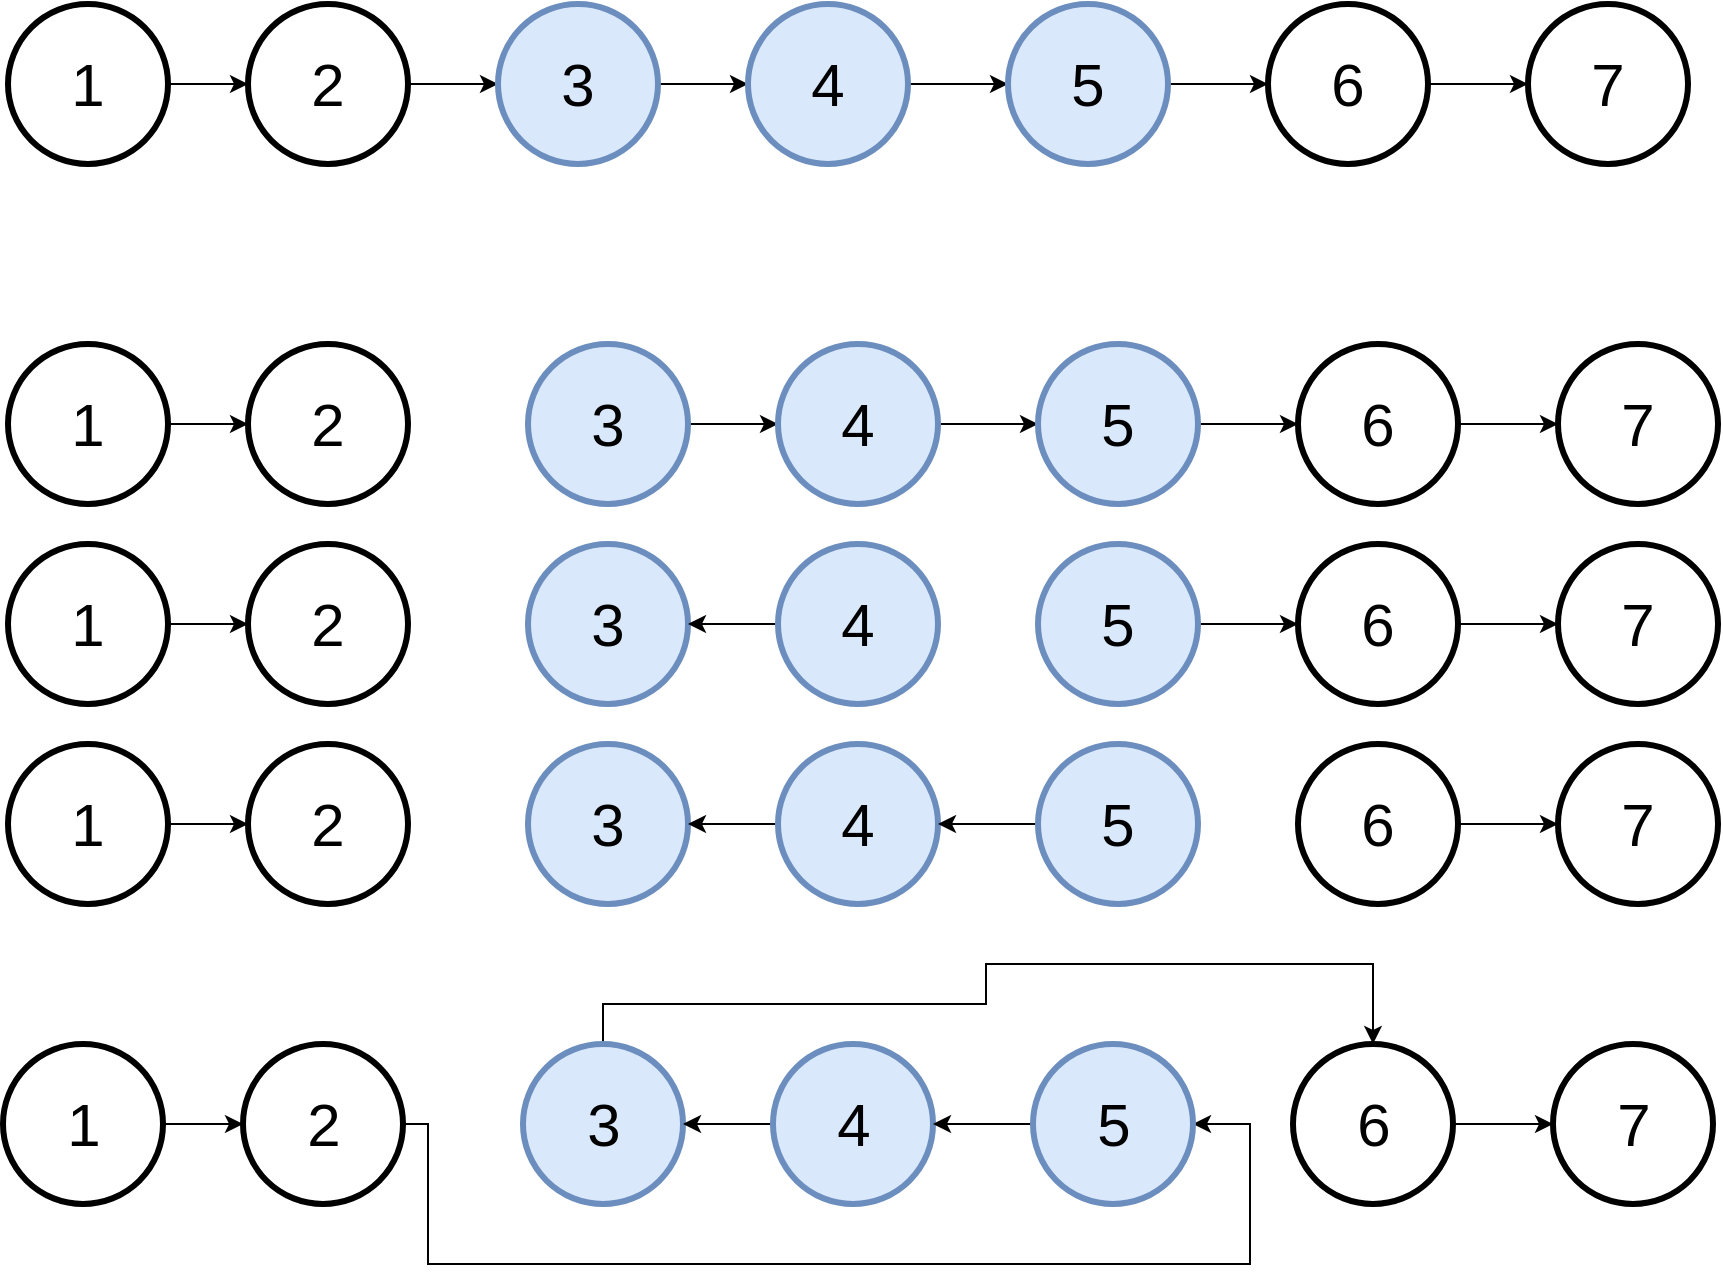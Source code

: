 <mxfile version="28.0.6">
  <diagram name="Page-1" id="BNZpRGLDPGArAyAnGxoi">
    <mxGraphModel dx="2020" dy="843" grid="1" gridSize="10" guides="1" tooltips="1" connect="1" arrows="1" fold="1" page="1" pageScale="1" pageWidth="850" pageHeight="1100" math="0" shadow="0">
      <root>
        <mxCell id="0" />
        <mxCell id="1" parent="0" />
        <mxCell id="ZAgQJ0GjTejubRGfbuS--8" style="edgeStyle=orthogonalEdgeStyle;rounded=0;orthogonalLoop=1;jettySize=auto;html=1;exitX=1;exitY=0.5;exitDx=0;exitDy=0;entryX=0;entryY=0.5;entryDx=0;entryDy=0;" edge="1" parent="1" source="ZAgQJ0GjTejubRGfbuS--1" target="ZAgQJ0GjTejubRGfbuS--2">
          <mxGeometry relative="1" as="geometry" />
        </mxCell>
        <mxCell id="ZAgQJ0GjTejubRGfbuS--1" value="&lt;font style=&quot;font-size: 30px;&quot;&gt;1&lt;/font&gt;" style="ellipse;whiteSpace=wrap;html=1;aspect=fixed;strokeWidth=3;" vertex="1" parent="1">
          <mxGeometry x="100" y="100" width="80" height="80" as="geometry" />
        </mxCell>
        <mxCell id="ZAgQJ0GjTejubRGfbuS--9" style="edgeStyle=orthogonalEdgeStyle;rounded=0;orthogonalLoop=1;jettySize=auto;html=1;exitX=1;exitY=0.5;exitDx=0;exitDy=0;entryX=0;entryY=0.5;entryDx=0;entryDy=0;" edge="1" parent="1" source="ZAgQJ0GjTejubRGfbuS--2" target="ZAgQJ0GjTejubRGfbuS--3">
          <mxGeometry relative="1" as="geometry" />
        </mxCell>
        <mxCell id="ZAgQJ0GjTejubRGfbuS--2" value="&lt;font style=&quot;font-size: 30px;&quot;&gt;2&lt;/font&gt;" style="ellipse;whiteSpace=wrap;html=1;aspect=fixed;strokeWidth=3;gradientColor=none;gradientDirection=radial;shadow=0;" vertex="1" parent="1">
          <mxGeometry x="220" y="100" width="80" height="80" as="geometry" />
        </mxCell>
        <mxCell id="ZAgQJ0GjTejubRGfbuS--10" style="edgeStyle=orthogonalEdgeStyle;rounded=0;orthogonalLoop=1;jettySize=auto;html=1;exitX=1;exitY=0.5;exitDx=0;exitDy=0;entryX=0;entryY=0.5;entryDx=0;entryDy=0;" edge="1" parent="1" source="ZAgQJ0GjTejubRGfbuS--3" target="ZAgQJ0GjTejubRGfbuS--4">
          <mxGeometry relative="1" as="geometry" />
        </mxCell>
        <mxCell id="ZAgQJ0GjTejubRGfbuS--3" value="&lt;font style=&quot;font-size: 30px;&quot;&gt;3&lt;/font&gt;" style="ellipse;whiteSpace=wrap;html=1;aspect=fixed;strokeWidth=3;fillColor=#dae8fc;strokeColor=#6c8ebf;" vertex="1" parent="1">
          <mxGeometry x="345" y="100" width="80" height="80" as="geometry" />
        </mxCell>
        <mxCell id="ZAgQJ0GjTejubRGfbuS--11" style="edgeStyle=orthogonalEdgeStyle;rounded=0;orthogonalLoop=1;jettySize=auto;html=1;exitX=1;exitY=0.5;exitDx=0;exitDy=0;entryX=0;entryY=0.5;entryDx=0;entryDy=0;" edge="1" parent="1" source="ZAgQJ0GjTejubRGfbuS--4" target="ZAgQJ0GjTejubRGfbuS--5">
          <mxGeometry relative="1" as="geometry" />
        </mxCell>
        <mxCell id="ZAgQJ0GjTejubRGfbuS--4" value="&lt;font style=&quot;font-size: 30px;&quot;&gt;4&lt;/font&gt;" style="ellipse;whiteSpace=wrap;html=1;aspect=fixed;strokeWidth=3;fillColor=#dae8fc;strokeColor=#6c8ebf;" vertex="1" parent="1">
          <mxGeometry x="470" y="100" width="80" height="80" as="geometry" />
        </mxCell>
        <mxCell id="ZAgQJ0GjTejubRGfbuS--12" style="edgeStyle=orthogonalEdgeStyle;rounded=0;orthogonalLoop=1;jettySize=auto;html=1;exitX=1;exitY=0.5;exitDx=0;exitDy=0;entryX=0;entryY=0.5;entryDx=0;entryDy=0;" edge="1" parent="1" source="ZAgQJ0GjTejubRGfbuS--5" target="ZAgQJ0GjTejubRGfbuS--6">
          <mxGeometry relative="1" as="geometry" />
        </mxCell>
        <mxCell id="ZAgQJ0GjTejubRGfbuS--5" value="&lt;font style=&quot;font-size: 30px;&quot;&gt;5&lt;/font&gt;" style="ellipse;whiteSpace=wrap;html=1;aspect=fixed;strokeWidth=3;fillColor=#dae8fc;strokeColor=#6c8ebf;" vertex="1" parent="1">
          <mxGeometry x="600" y="100" width="80" height="80" as="geometry" />
        </mxCell>
        <mxCell id="ZAgQJ0GjTejubRGfbuS--13" style="edgeStyle=orthogonalEdgeStyle;rounded=0;orthogonalLoop=1;jettySize=auto;html=1;exitX=1;exitY=0.5;exitDx=0;exitDy=0;entryX=0;entryY=0.5;entryDx=0;entryDy=0;" edge="1" parent="1" source="ZAgQJ0GjTejubRGfbuS--6" target="ZAgQJ0GjTejubRGfbuS--7">
          <mxGeometry relative="1" as="geometry" />
        </mxCell>
        <mxCell id="ZAgQJ0GjTejubRGfbuS--6" value="&lt;font style=&quot;font-size: 30px;&quot;&gt;6&lt;/font&gt;" style="ellipse;whiteSpace=wrap;html=1;aspect=fixed;strokeWidth=3;" vertex="1" parent="1">
          <mxGeometry x="730" y="100" width="80" height="80" as="geometry" />
        </mxCell>
        <mxCell id="ZAgQJ0GjTejubRGfbuS--7" value="&lt;font style=&quot;font-size: 30px;&quot;&gt;7&lt;/font&gt;" style="ellipse;whiteSpace=wrap;html=1;aspect=fixed;strokeWidth=3;" vertex="1" parent="1">
          <mxGeometry x="860" y="100" width="80" height="80" as="geometry" />
        </mxCell>
        <mxCell id="ZAgQJ0GjTejubRGfbuS--14" style="edgeStyle=orthogonalEdgeStyle;rounded=0;orthogonalLoop=1;jettySize=auto;html=1;exitX=1;exitY=0.5;exitDx=0;exitDy=0;entryX=0;entryY=0.5;entryDx=0;entryDy=0;" edge="1" source="ZAgQJ0GjTejubRGfbuS--15" target="ZAgQJ0GjTejubRGfbuS--17" parent="1">
          <mxGeometry relative="1" as="geometry" />
        </mxCell>
        <mxCell id="ZAgQJ0GjTejubRGfbuS--15" value="&lt;font style=&quot;font-size: 30px;&quot;&gt;1&lt;/font&gt;" style="ellipse;whiteSpace=wrap;html=1;aspect=fixed;strokeWidth=3;" vertex="1" parent="1">
          <mxGeometry x="100" y="270" width="80" height="80" as="geometry" />
        </mxCell>
        <mxCell id="ZAgQJ0GjTejubRGfbuS--17" value="&lt;font style=&quot;font-size: 30px;&quot;&gt;2&lt;/font&gt;" style="ellipse;whiteSpace=wrap;html=1;aspect=fixed;strokeWidth=3;gradientColor=none;gradientDirection=radial;shadow=0;" vertex="1" parent="1">
          <mxGeometry x="220" y="270" width="80" height="80" as="geometry" />
        </mxCell>
        <mxCell id="ZAgQJ0GjTejubRGfbuS--18" style="edgeStyle=orthogonalEdgeStyle;rounded=0;orthogonalLoop=1;jettySize=auto;html=1;exitX=1;exitY=0.5;exitDx=0;exitDy=0;entryX=0;entryY=0.5;entryDx=0;entryDy=0;" edge="1" source="ZAgQJ0GjTejubRGfbuS--19" target="ZAgQJ0GjTejubRGfbuS--21" parent="1">
          <mxGeometry relative="1" as="geometry" />
        </mxCell>
        <mxCell id="ZAgQJ0GjTejubRGfbuS--19" value="&lt;font style=&quot;font-size: 30px;&quot;&gt;3&lt;/font&gt;" style="ellipse;whiteSpace=wrap;html=1;aspect=fixed;strokeWidth=3;fillColor=#dae8fc;strokeColor=#6c8ebf;" vertex="1" parent="1">
          <mxGeometry x="360" y="270" width="80" height="80" as="geometry" />
        </mxCell>
        <mxCell id="ZAgQJ0GjTejubRGfbuS--20" style="edgeStyle=orthogonalEdgeStyle;rounded=0;orthogonalLoop=1;jettySize=auto;html=1;exitX=1;exitY=0.5;exitDx=0;exitDy=0;entryX=0;entryY=0.5;entryDx=0;entryDy=0;" edge="1" source="ZAgQJ0GjTejubRGfbuS--21" target="ZAgQJ0GjTejubRGfbuS--23" parent="1">
          <mxGeometry relative="1" as="geometry" />
        </mxCell>
        <mxCell id="ZAgQJ0GjTejubRGfbuS--21" value="&lt;font style=&quot;font-size: 30px;&quot;&gt;4&lt;/font&gt;" style="ellipse;whiteSpace=wrap;html=1;aspect=fixed;strokeWidth=3;fillColor=#dae8fc;strokeColor=#6c8ebf;" vertex="1" parent="1">
          <mxGeometry x="485" y="270" width="80" height="80" as="geometry" />
        </mxCell>
        <mxCell id="ZAgQJ0GjTejubRGfbuS--22" style="edgeStyle=orthogonalEdgeStyle;rounded=0;orthogonalLoop=1;jettySize=auto;html=1;exitX=1;exitY=0.5;exitDx=0;exitDy=0;entryX=0;entryY=0.5;entryDx=0;entryDy=0;" edge="1" source="ZAgQJ0GjTejubRGfbuS--23" target="ZAgQJ0GjTejubRGfbuS--25" parent="1">
          <mxGeometry relative="1" as="geometry" />
        </mxCell>
        <mxCell id="ZAgQJ0GjTejubRGfbuS--23" value="&lt;font style=&quot;font-size: 30px;&quot;&gt;5&lt;/font&gt;" style="ellipse;whiteSpace=wrap;html=1;aspect=fixed;strokeWidth=3;fillColor=#dae8fc;strokeColor=#6c8ebf;" vertex="1" parent="1">
          <mxGeometry x="615" y="270" width="80" height="80" as="geometry" />
        </mxCell>
        <mxCell id="ZAgQJ0GjTejubRGfbuS--24" style="edgeStyle=orthogonalEdgeStyle;rounded=0;orthogonalLoop=1;jettySize=auto;html=1;exitX=1;exitY=0.5;exitDx=0;exitDy=0;entryX=0;entryY=0.5;entryDx=0;entryDy=0;" edge="1" source="ZAgQJ0GjTejubRGfbuS--25" target="ZAgQJ0GjTejubRGfbuS--26" parent="1">
          <mxGeometry relative="1" as="geometry" />
        </mxCell>
        <mxCell id="ZAgQJ0GjTejubRGfbuS--25" value="&lt;font style=&quot;font-size: 30px;&quot;&gt;6&lt;/font&gt;" style="ellipse;whiteSpace=wrap;html=1;aspect=fixed;strokeWidth=3;" vertex="1" parent="1">
          <mxGeometry x="745" y="270" width="80" height="80" as="geometry" />
        </mxCell>
        <mxCell id="ZAgQJ0GjTejubRGfbuS--26" value="&lt;font style=&quot;font-size: 30px;&quot;&gt;7&lt;/font&gt;" style="ellipse;whiteSpace=wrap;html=1;aspect=fixed;strokeWidth=3;" vertex="1" parent="1">
          <mxGeometry x="875" y="270" width="80" height="80" as="geometry" />
        </mxCell>
        <mxCell id="ZAgQJ0GjTejubRGfbuS--27" style="edgeStyle=orthogonalEdgeStyle;rounded=0;orthogonalLoop=1;jettySize=auto;html=1;exitX=1;exitY=0.5;exitDx=0;exitDy=0;entryX=0;entryY=0.5;entryDx=0;entryDy=0;" edge="1" source="ZAgQJ0GjTejubRGfbuS--28" target="ZAgQJ0GjTejubRGfbuS--29" parent="1">
          <mxGeometry relative="1" as="geometry" />
        </mxCell>
        <mxCell id="ZAgQJ0GjTejubRGfbuS--28" value="&lt;font style=&quot;font-size: 30px;&quot;&gt;1&lt;/font&gt;" style="ellipse;whiteSpace=wrap;html=1;aspect=fixed;strokeWidth=3;" vertex="1" parent="1">
          <mxGeometry x="100" y="370" width="80" height="80" as="geometry" />
        </mxCell>
        <mxCell id="ZAgQJ0GjTejubRGfbuS--29" value="&lt;font style=&quot;font-size: 30px;&quot;&gt;2&lt;/font&gt;" style="ellipse;whiteSpace=wrap;html=1;aspect=fixed;strokeWidth=3;gradientColor=none;gradientDirection=radial;shadow=0;" vertex="1" parent="1">
          <mxGeometry x="220" y="370" width="80" height="80" as="geometry" />
        </mxCell>
        <mxCell id="ZAgQJ0GjTejubRGfbuS--31" value="&lt;font style=&quot;font-size: 30px;&quot;&gt;3&lt;/font&gt;" style="ellipse;whiteSpace=wrap;html=1;aspect=fixed;strokeWidth=3;fillColor=#dae8fc;strokeColor=#6c8ebf;" vertex="1" parent="1">
          <mxGeometry x="360" y="370" width="80" height="80" as="geometry" />
        </mxCell>
        <mxCell id="ZAgQJ0GjTejubRGfbuS--39" style="edgeStyle=orthogonalEdgeStyle;rounded=0;orthogonalLoop=1;jettySize=auto;html=1;exitX=0;exitY=0.5;exitDx=0;exitDy=0;" edge="1" parent="1" source="ZAgQJ0GjTejubRGfbuS--33" target="ZAgQJ0GjTejubRGfbuS--31">
          <mxGeometry relative="1" as="geometry" />
        </mxCell>
        <mxCell id="ZAgQJ0GjTejubRGfbuS--33" value="&lt;font style=&quot;font-size: 30px;&quot;&gt;4&lt;/font&gt;" style="ellipse;whiteSpace=wrap;html=1;aspect=fixed;strokeWidth=3;fillColor=#dae8fc;strokeColor=#6c8ebf;" vertex="1" parent="1">
          <mxGeometry x="485" y="370" width="80" height="80" as="geometry" />
        </mxCell>
        <mxCell id="ZAgQJ0GjTejubRGfbuS--34" style="edgeStyle=orthogonalEdgeStyle;rounded=0;orthogonalLoop=1;jettySize=auto;html=1;exitX=1;exitY=0.5;exitDx=0;exitDy=0;entryX=0;entryY=0.5;entryDx=0;entryDy=0;" edge="1" source="ZAgQJ0GjTejubRGfbuS--35" target="ZAgQJ0GjTejubRGfbuS--37" parent="1">
          <mxGeometry relative="1" as="geometry" />
        </mxCell>
        <mxCell id="ZAgQJ0GjTejubRGfbuS--35" value="&lt;font style=&quot;font-size: 30px;&quot;&gt;5&lt;/font&gt;" style="ellipse;whiteSpace=wrap;html=1;aspect=fixed;strokeWidth=3;fillColor=#dae8fc;strokeColor=#6c8ebf;" vertex="1" parent="1">
          <mxGeometry x="615" y="370" width="80" height="80" as="geometry" />
        </mxCell>
        <mxCell id="ZAgQJ0GjTejubRGfbuS--36" style="edgeStyle=orthogonalEdgeStyle;rounded=0;orthogonalLoop=1;jettySize=auto;html=1;exitX=1;exitY=0.5;exitDx=0;exitDy=0;entryX=0;entryY=0.5;entryDx=0;entryDy=0;" edge="1" source="ZAgQJ0GjTejubRGfbuS--37" target="ZAgQJ0GjTejubRGfbuS--38" parent="1">
          <mxGeometry relative="1" as="geometry" />
        </mxCell>
        <mxCell id="ZAgQJ0GjTejubRGfbuS--37" value="&lt;font style=&quot;font-size: 30px;&quot;&gt;6&lt;/font&gt;" style="ellipse;whiteSpace=wrap;html=1;aspect=fixed;strokeWidth=3;" vertex="1" parent="1">
          <mxGeometry x="745" y="370" width="80" height="80" as="geometry" />
        </mxCell>
        <mxCell id="ZAgQJ0GjTejubRGfbuS--38" value="&lt;font style=&quot;font-size: 30px;&quot;&gt;7&lt;/font&gt;" style="ellipse;whiteSpace=wrap;html=1;aspect=fixed;strokeWidth=3;" vertex="1" parent="1">
          <mxGeometry x="875" y="370" width="80" height="80" as="geometry" />
        </mxCell>
        <mxCell id="ZAgQJ0GjTejubRGfbuS--40" style="edgeStyle=orthogonalEdgeStyle;rounded=0;orthogonalLoop=1;jettySize=auto;html=1;exitX=1;exitY=0.5;exitDx=0;exitDy=0;entryX=0;entryY=0.5;entryDx=0;entryDy=0;" edge="1" source="ZAgQJ0GjTejubRGfbuS--41" target="ZAgQJ0GjTejubRGfbuS--42" parent="1">
          <mxGeometry relative="1" as="geometry" />
        </mxCell>
        <mxCell id="ZAgQJ0GjTejubRGfbuS--41" value="&lt;font style=&quot;font-size: 30px;&quot;&gt;1&lt;/font&gt;" style="ellipse;whiteSpace=wrap;html=1;aspect=fixed;strokeWidth=3;" vertex="1" parent="1">
          <mxGeometry x="100" y="470" width="80" height="80" as="geometry" />
        </mxCell>
        <mxCell id="ZAgQJ0GjTejubRGfbuS--42" value="&lt;font style=&quot;font-size: 30px;&quot;&gt;2&lt;/font&gt;" style="ellipse;whiteSpace=wrap;html=1;aspect=fixed;strokeWidth=3;gradientColor=none;gradientDirection=radial;shadow=0;" vertex="1" parent="1">
          <mxGeometry x="220" y="470" width="80" height="80" as="geometry" />
        </mxCell>
        <mxCell id="ZAgQJ0GjTejubRGfbuS--43" value="&lt;font style=&quot;font-size: 30px;&quot;&gt;3&lt;/font&gt;" style="ellipse;whiteSpace=wrap;html=1;aspect=fixed;strokeWidth=3;fillColor=#dae8fc;strokeColor=#6c8ebf;" vertex="1" parent="1">
          <mxGeometry x="360" y="470" width="80" height="80" as="geometry" />
        </mxCell>
        <mxCell id="ZAgQJ0GjTejubRGfbuS--44" style="edgeStyle=orthogonalEdgeStyle;rounded=0;orthogonalLoop=1;jettySize=auto;html=1;exitX=0;exitY=0.5;exitDx=0;exitDy=0;" edge="1" source="ZAgQJ0GjTejubRGfbuS--45" target="ZAgQJ0GjTejubRGfbuS--43" parent="1">
          <mxGeometry relative="1" as="geometry" />
        </mxCell>
        <mxCell id="ZAgQJ0GjTejubRGfbuS--45" value="&lt;font style=&quot;font-size: 30px;&quot;&gt;4&lt;/font&gt;" style="ellipse;whiteSpace=wrap;html=1;aspect=fixed;strokeWidth=3;fillColor=#dae8fc;strokeColor=#6c8ebf;" vertex="1" parent="1">
          <mxGeometry x="485" y="470" width="80" height="80" as="geometry" />
        </mxCell>
        <mxCell id="ZAgQJ0GjTejubRGfbuS--51" style="edgeStyle=orthogonalEdgeStyle;rounded=0;orthogonalLoop=1;jettySize=auto;html=1;exitX=0;exitY=0.5;exitDx=0;exitDy=0;entryX=1;entryY=0.5;entryDx=0;entryDy=0;" edge="1" parent="1" source="ZAgQJ0GjTejubRGfbuS--47" target="ZAgQJ0GjTejubRGfbuS--45">
          <mxGeometry relative="1" as="geometry" />
        </mxCell>
        <mxCell id="ZAgQJ0GjTejubRGfbuS--47" value="&lt;font style=&quot;font-size: 30px;&quot;&gt;5&lt;/font&gt;" style="ellipse;whiteSpace=wrap;html=1;aspect=fixed;strokeWidth=3;fillColor=#dae8fc;strokeColor=#6c8ebf;" vertex="1" parent="1">
          <mxGeometry x="615" y="470" width="80" height="80" as="geometry" />
        </mxCell>
        <mxCell id="ZAgQJ0GjTejubRGfbuS--48" style="edgeStyle=orthogonalEdgeStyle;rounded=0;orthogonalLoop=1;jettySize=auto;html=1;exitX=1;exitY=0.5;exitDx=0;exitDy=0;entryX=0;entryY=0.5;entryDx=0;entryDy=0;" edge="1" source="ZAgQJ0GjTejubRGfbuS--49" target="ZAgQJ0GjTejubRGfbuS--50" parent="1">
          <mxGeometry relative="1" as="geometry" />
        </mxCell>
        <mxCell id="ZAgQJ0GjTejubRGfbuS--49" value="&lt;font style=&quot;font-size: 30px;&quot;&gt;6&lt;/font&gt;" style="ellipse;whiteSpace=wrap;html=1;aspect=fixed;strokeWidth=3;" vertex="1" parent="1">
          <mxGeometry x="745" y="470" width="80" height="80" as="geometry" />
        </mxCell>
        <mxCell id="ZAgQJ0GjTejubRGfbuS--50" value="&lt;font style=&quot;font-size: 30px;&quot;&gt;7&lt;/font&gt;" style="ellipse;whiteSpace=wrap;html=1;aspect=fixed;strokeWidth=3;" vertex="1" parent="1">
          <mxGeometry x="875" y="470" width="80" height="80" as="geometry" />
        </mxCell>
        <mxCell id="ZAgQJ0GjTejubRGfbuS--52" style="edgeStyle=orthogonalEdgeStyle;rounded=0;orthogonalLoop=1;jettySize=auto;html=1;exitX=1;exitY=0.5;exitDx=0;exitDy=0;entryX=0;entryY=0.5;entryDx=0;entryDy=0;" edge="1" source="ZAgQJ0GjTejubRGfbuS--53" target="ZAgQJ0GjTejubRGfbuS--54" parent="1">
          <mxGeometry relative="1" as="geometry" />
        </mxCell>
        <mxCell id="ZAgQJ0GjTejubRGfbuS--53" value="&lt;font style=&quot;font-size: 30px;&quot;&gt;1&lt;/font&gt;" style="ellipse;whiteSpace=wrap;html=1;aspect=fixed;strokeWidth=3;" vertex="1" parent="1">
          <mxGeometry x="97.5" y="620" width="80" height="80" as="geometry" />
        </mxCell>
        <mxCell id="ZAgQJ0GjTejubRGfbuS--64" style="edgeStyle=orthogonalEdgeStyle;rounded=0;orthogonalLoop=1;jettySize=auto;html=1;exitX=1;exitY=0.5;exitDx=0;exitDy=0;" edge="1" parent="1" source="ZAgQJ0GjTejubRGfbuS--54" target="ZAgQJ0GjTejubRGfbuS--59">
          <mxGeometry relative="1" as="geometry">
            <mxPoint x="720" y="660" as="targetPoint" />
            <Array as="points">
              <mxPoint x="310" y="660" />
              <mxPoint x="310" y="730" />
              <mxPoint x="721" y="730" />
              <mxPoint x="721" y="660" />
            </Array>
          </mxGeometry>
        </mxCell>
        <mxCell id="ZAgQJ0GjTejubRGfbuS--54" value="&lt;font style=&quot;font-size: 30px;&quot;&gt;2&lt;/font&gt;" style="ellipse;whiteSpace=wrap;html=1;aspect=fixed;strokeWidth=3;gradientColor=none;gradientDirection=radial;shadow=0;" vertex="1" parent="1">
          <mxGeometry x="217.5" y="620" width="80" height="80" as="geometry" />
        </mxCell>
        <mxCell id="ZAgQJ0GjTejubRGfbuS--77" style="edgeStyle=orthogonalEdgeStyle;rounded=0;orthogonalLoop=1;jettySize=auto;html=1;exitX=0.5;exitY=0;exitDx=0;exitDy=0;entryX=0.5;entryY=0;entryDx=0;entryDy=0;" edge="1" parent="1" source="ZAgQJ0GjTejubRGfbuS--55" target="ZAgQJ0GjTejubRGfbuS--61">
          <mxGeometry relative="1" as="geometry">
            <mxPoint x="740" y="590" as="targetPoint" />
            <Array as="points">
              <mxPoint x="398" y="600" />
              <mxPoint x="589" y="600" />
              <mxPoint x="589" y="580" />
              <mxPoint x="783" y="580" />
            </Array>
          </mxGeometry>
        </mxCell>
        <mxCell id="ZAgQJ0GjTejubRGfbuS--55" value="&lt;font style=&quot;font-size: 30px;&quot;&gt;3&lt;/font&gt;" style="ellipse;whiteSpace=wrap;html=1;aspect=fixed;strokeWidth=3;fillColor=#dae8fc;strokeColor=#6c8ebf;" vertex="1" parent="1">
          <mxGeometry x="357.5" y="620" width="80" height="80" as="geometry" />
        </mxCell>
        <mxCell id="ZAgQJ0GjTejubRGfbuS--56" style="edgeStyle=orthogonalEdgeStyle;rounded=0;orthogonalLoop=1;jettySize=auto;html=1;exitX=0;exitY=0.5;exitDx=0;exitDy=0;" edge="1" source="ZAgQJ0GjTejubRGfbuS--57" target="ZAgQJ0GjTejubRGfbuS--55" parent="1">
          <mxGeometry relative="1" as="geometry" />
        </mxCell>
        <mxCell id="ZAgQJ0GjTejubRGfbuS--57" value="&lt;font style=&quot;font-size: 30px;&quot;&gt;4&lt;/font&gt;" style="ellipse;whiteSpace=wrap;html=1;aspect=fixed;strokeWidth=3;fillColor=#dae8fc;strokeColor=#6c8ebf;" vertex="1" parent="1">
          <mxGeometry x="482.5" y="620" width="80" height="80" as="geometry" />
        </mxCell>
        <mxCell id="ZAgQJ0GjTejubRGfbuS--58" style="edgeStyle=orthogonalEdgeStyle;rounded=0;orthogonalLoop=1;jettySize=auto;html=1;exitX=0;exitY=0.5;exitDx=0;exitDy=0;entryX=1;entryY=0.5;entryDx=0;entryDy=0;" edge="1" source="ZAgQJ0GjTejubRGfbuS--59" target="ZAgQJ0GjTejubRGfbuS--57" parent="1">
          <mxGeometry relative="1" as="geometry" />
        </mxCell>
        <mxCell id="ZAgQJ0GjTejubRGfbuS--59" value="&lt;font style=&quot;font-size: 30px;&quot;&gt;5&lt;/font&gt;" style="ellipse;whiteSpace=wrap;html=1;aspect=fixed;strokeWidth=3;fillColor=#dae8fc;strokeColor=#6c8ebf;" vertex="1" parent="1">
          <mxGeometry x="612.5" y="620" width="80" height="80" as="geometry" />
        </mxCell>
        <mxCell id="ZAgQJ0GjTejubRGfbuS--60" style="edgeStyle=orthogonalEdgeStyle;rounded=0;orthogonalLoop=1;jettySize=auto;html=1;exitX=1;exitY=0.5;exitDx=0;exitDy=0;entryX=0;entryY=0.5;entryDx=0;entryDy=0;" edge="1" source="ZAgQJ0GjTejubRGfbuS--61" target="ZAgQJ0GjTejubRGfbuS--62" parent="1">
          <mxGeometry relative="1" as="geometry" />
        </mxCell>
        <mxCell id="ZAgQJ0GjTejubRGfbuS--61" value="&lt;font style=&quot;font-size: 30px;&quot;&gt;6&lt;/font&gt;" style="ellipse;whiteSpace=wrap;html=1;aspect=fixed;strokeWidth=3;" vertex="1" parent="1">
          <mxGeometry x="742.5" y="620" width="80" height="80" as="geometry" />
        </mxCell>
        <mxCell id="ZAgQJ0GjTejubRGfbuS--62" value="&lt;font style=&quot;font-size: 30px;&quot;&gt;7&lt;/font&gt;" style="ellipse;whiteSpace=wrap;html=1;aspect=fixed;strokeWidth=3;" vertex="1" parent="1">
          <mxGeometry x="872.5" y="620" width="80" height="80" as="geometry" />
        </mxCell>
      </root>
    </mxGraphModel>
  </diagram>
</mxfile>

